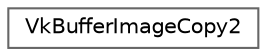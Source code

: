 digraph "类继承关系图"
{
 // LATEX_PDF_SIZE
  bgcolor="transparent";
  edge [fontname=Helvetica,fontsize=10,labelfontname=Helvetica,labelfontsize=10];
  node [fontname=Helvetica,fontsize=10,shape=box,height=0.2,width=0.4];
  rankdir="LR";
  Node0 [id="Node000000",label="VkBufferImageCopy2",height=0.2,width=0.4,color="grey40", fillcolor="white", style="filled",URL="$struct_vk_buffer_image_copy2.html",tooltip=" "];
}
